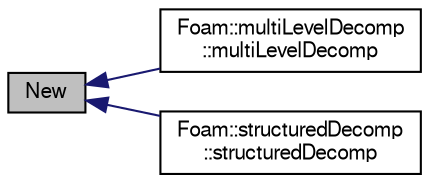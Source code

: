 digraph "New"
{
  bgcolor="transparent";
  edge [fontname="FreeSans",fontsize="10",labelfontname="FreeSans",labelfontsize="10"];
  node [fontname="FreeSans",fontsize="10",shape=record];
  rankdir="LR";
  Node1 [label="New",height=0.2,width=0.4,color="black", fillcolor="grey75", style="filled" fontcolor="black"];
  Node1 -> Node2 [dir="back",color="midnightblue",fontsize="10",style="solid",fontname="FreeSans"];
  Node2 [label="Foam::multiLevelDecomp\l::multiLevelDecomp",height=0.2,width=0.4,color="black",URL="$a01501.html#ab2f78cae2465efe01e3177b9aa8a5eca",tooltip="Construct given the decomposition dictionary. "];
  Node1 -> Node3 [dir="back",color="midnightblue",fontsize="10",style="solid",fontname="FreeSans"];
  Node3 [label="Foam::structuredDecomp\l::structuredDecomp",height=0.2,width=0.4,color="black",URL="$a02390.html#a5b6ec3c0ae827c0d6d6bc32d9d1e5816",tooltip="Construct given the decomposition dictionary. "];
}
